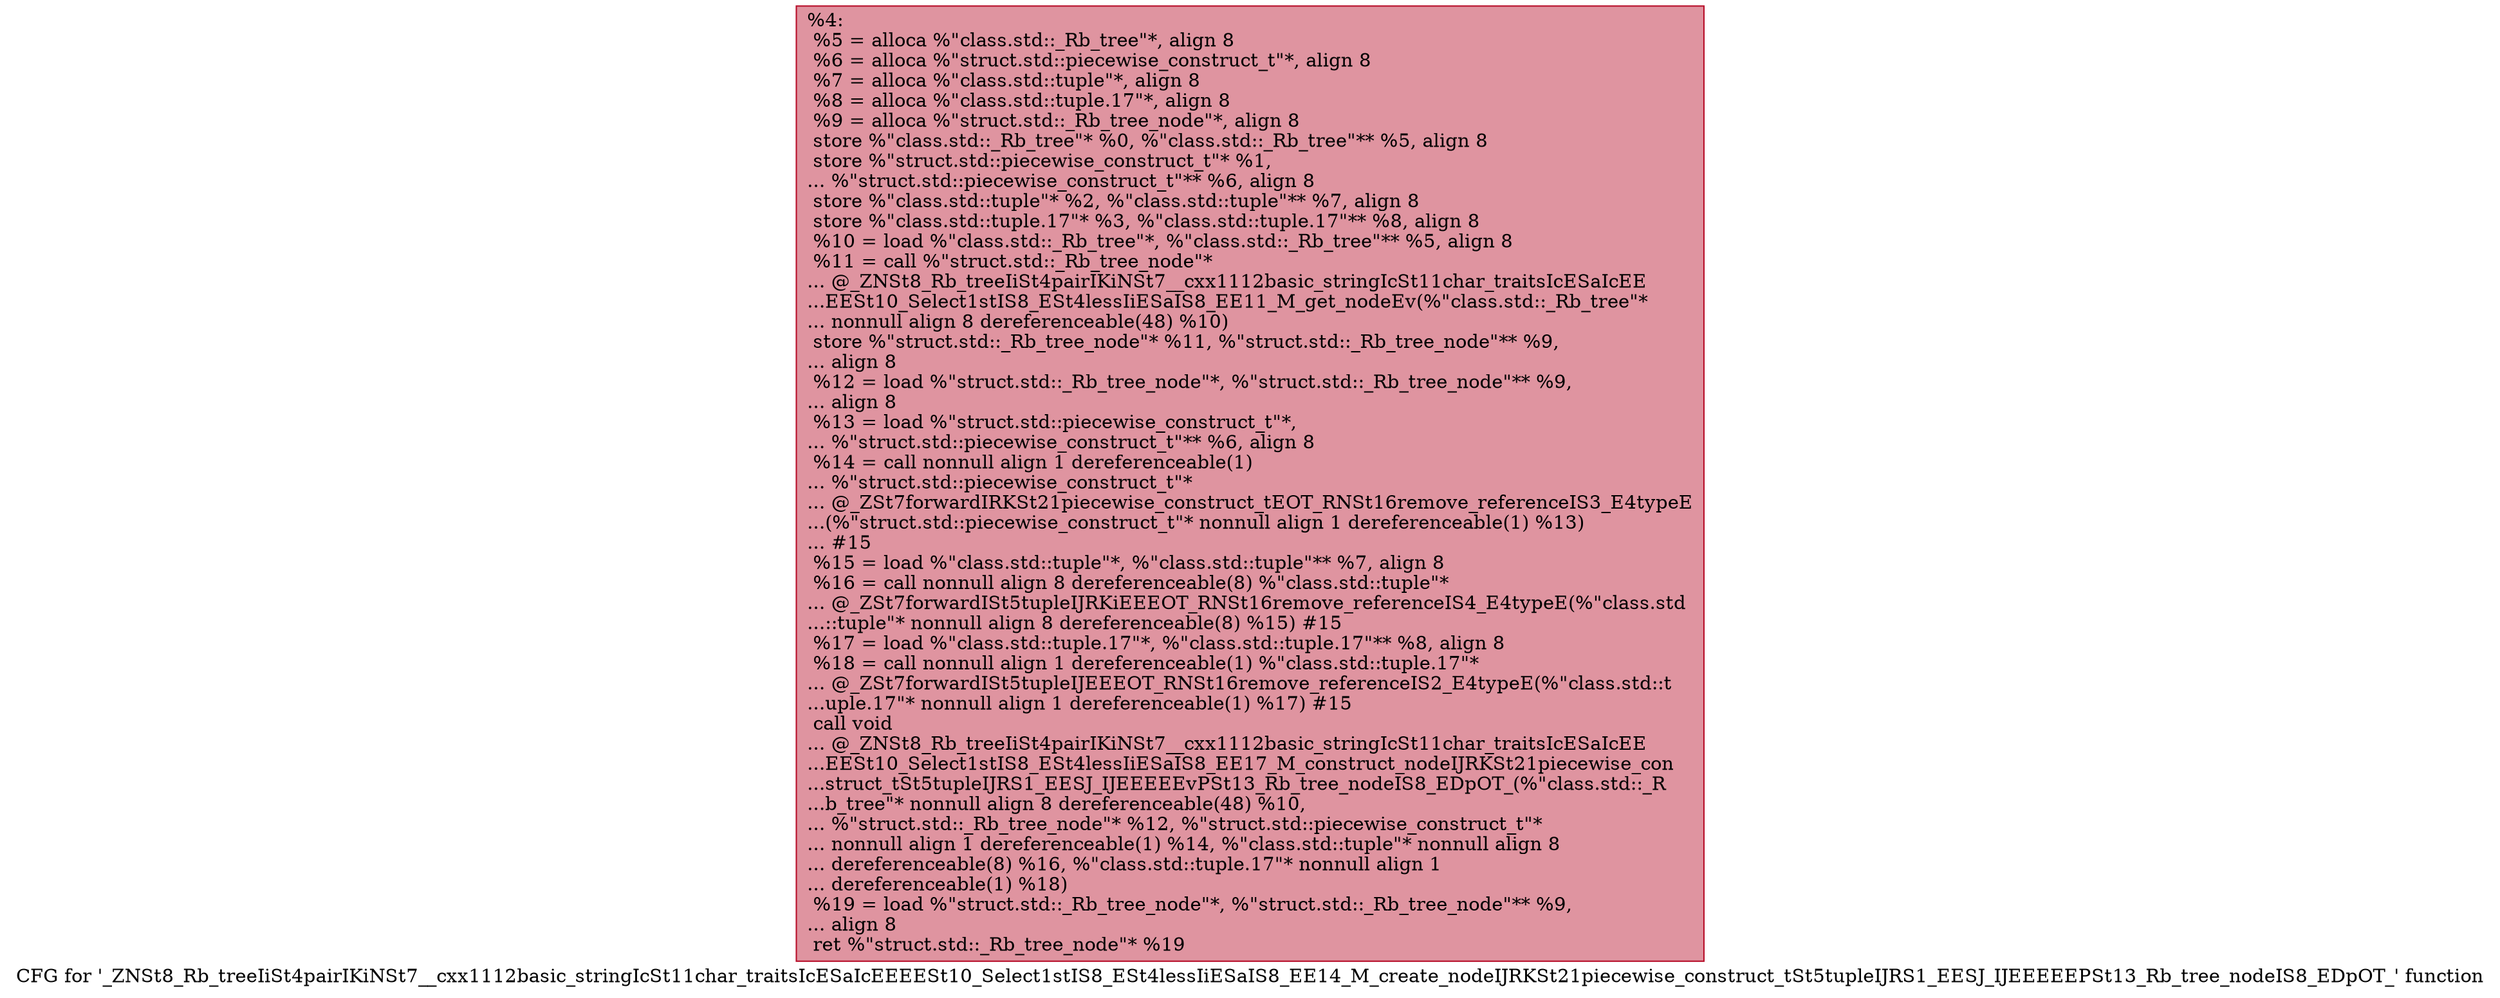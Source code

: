digraph "CFG for '_ZNSt8_Rb_treeIiSt4pairIKiNSt7__cxx1112basic_stringIcSt11char_traitsIcESaIcEEEESt10_Select1stIS8_ESt4lessIiESaIS8_EE14_M_create_nodeIJRKSt21piecewise_construct_tSt5tupleIJRS1_EESJ_IJEEEEEPSt13_Rb_tree_nodeIS8_EDpOT_' function" {
	label="CFG for '_ZNSt8_Rb_treeIiSt4pairIKiNSt7__cxx1112basic_stringIcSt11char_traitsIcESaIcEEEESt10_Select1stIS8_ESt4lessIiESaIS8_EE14_M_create_nodeIJRKSt21piecewise_construct_tSt5tupleIJRS1_EESJ_IJEEEEEPSt13_Rb_tree_nodeIS8_EDpOT_' function";

	Node0x561d2dfb8380 [shape=record,color="#b70d28ff", style=filled, fillcolor="#b70d2870",label="{%4:\l  %5 = alloca %\"class.std::_Rb_tree\"*, align 8\l  %6 = alloca %\"struct.std::piecewise_construct_t\"*, align 8\l  %7 = alloca %\"class.std::tuple\"*, align 8\l  %8 = alloca %\"class.std::tuple.17\"*, align 8\l  %9 = alloca %\"struct.std::_Rb_tree_node\"*, align 8\l  store %\"class.std::_Rb_tree\"* %0, %\"class.std::_Rb_tree\"** %5, align 8\l  store %\"struct.std::piecewise_construct_t\"* %1,\l... %\"struct.std::piecewise_construct_t\"** %6, align 8\l  store %\"class.std::tuple\"* %2, %\"class.std::tuple\"** %7, align 8\l  store %\"class.std::tuple.17\"* %3, %\"class.std::tuple.17\"** %8, align 8\l  %10 = load %\"class.std::_Rb_tree\"*, %\"class.std::_Rb_tree\"** %5, align 8\l  %11 = call %\"struct.std::_Rb_tree_node\"*\l... @_ZNSt8_Rb_treeIiSt4pairIKiNSt7__cxx1112basic_stringIcSt11char_traitsIcESaIcEE\l...EESt10_Select1stIS8_ESt4lessIiESaIS8_EE11_M_get_nodeEv(%\"class.std::_Rb_tree\"*\l... nonnull align 8 dereferenceable(48) %10)\l  store %\"struct.std::_Rb_tree_node\"* %11, %\"struct.std::_Rb_tree_node\"** %9,\l... align 8\l  %12 = load %\"struct.std::_Rb_tree_node\"*, %\"struct.std::_Rb_tree_node\"** %9,\l... align 8\l  %13 = load %\"struct.std::piecewise_construct_t\"*,\l... %\"struct.std::piecewise_construct_t\"** %6, align 8\l  %14 = call nonnull align 1 dereferenceable(1)\l... %\"struct.std::piecewise_construct_t\"*\l... @_ZSt7forwardIRKSt21piecewise_construct_tEOT_RNSt16remove_referenceIS3_E4typeE\l...(%\"struct.std::piecewise_construct_t\"* nonnull align 1 dereferenceable(1) %13)\l... #15\l  %15 = load %\"class.std::tuple\"*, %\"class.std::tuple\"** %7, align 8\l  %16 = call nonnull align 8 dereferenceable(8) %\"class.std::tuple\"*\l... @_ZSt7forwardISt5tupleIJRKiEEEOT_RNSt16remove_referenceIS4_E4typeE(%\"class.std\l...::tuple\"* nonnull align 8 dereferenceable(8) %15) #15\l  %17 = load %\"class.std::tuple.17\"*, %\"class.std::tuple.17\"** %8, align 8\l  %18 = call nonnull align 1 dereferenceable(1) %\"class.std::tuple.17\"*\l... @_ZSt7forwardISt5tupleIJEEEOT_RNSt16remove_referenceIS2_E4typeE(%\"class.std::t\l...uple.17\"* nonnull align 1 dereferenceable(1) %17) #15\l  call void\l... @_ZNSt8_Rb_treeIiSt4pairIKiNSt7__cxx1112basic_stringIcSt11char_traitsIcESaIcEE\l...EESt10_Select1stIS8_ESt4lessIiESaIS8_EE17_M_construct_nodeIJRKSt21piecewise_con\l...struct_tSt5tupleIJRS1_EESJ_IJEEEEEvPSt13_Rb_tree_nodeIS8_EDpOT_(%\"class.std::_R\l...b_tree\"* nonnull align 8 dereferenceable(48) %10,\l... %\"struct.std::_Rb_tree_node\"* %12, %\"struct.std::piecewise_construct_t\"*\l... nonnull align 1 dereferenceable(1) %14, %\"class.std::tuple\"* nonnull align 8\l... dereferenceable(8) %16, %\"class.std::tuple.17\"* nonnull align 1\l... dereferenceable(1) %18)\l  %19 = load %\"struct.std::_Rb_tree_node\"*, %\"struct.std::_Rb_tree_node\"** %9,\l... align 8\l  ret %\"struct.std::_Rb_tree_node\"* %19\l}"];
}
